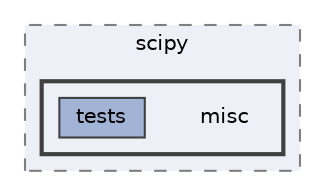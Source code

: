 digraph "/home/jam/Research/IRES-2025/dev/src/llm-scripts/testing/hypothesis-testing/hyp-env/lib/python3.12/site-packages/scipy/misc"
{
 // LATEX_PDF_SIZE
  bgcolor="transparent";
  edge [fontname=Helvetica,fontsize=10,labelfontname=Helvetica,labelfontsize=10];
  node [fontname=Helvetica,fontsize=10,shape=box,height=0.2,width=0.4];
  compound=true
  subgraph clusterdir_814332bd57e1bf5f66b14a94b0fb7a0b {
    graph [ bgcolor="#edf0f7", pencolor="grey50", label="scipy", fontname=Helvetica,fontsize=10 style="filled,dashed", URL="dir_814332bd57e1bf5f66b14a94b0fb7a0b.html",tooltip=""]
  subgraph clusterdir_e583eb845c3d5ebd982a03f92c57d7ac {
    graph [ bgcolor="#edf0f7", pencolor="grey25", label="", fontname=Helvetica,fontsize=10 style="filled,bold", URL="dir_e583eb845c3d5ebd982a03f92c57d7ac.html",tooltip=""]
    dir_e583eb845c3d5ebd982a03f92c57d7ac [shape=plaintext, label="misc"];
  dir_67e05d4121453c68fcb0cd9e88fd974a [label="tests", fillcolor="#a2b4d6", color="grey25", style="filled", URL="dir_67e05d4121453c68fcb0cd9e88fd974a.html",tooltip=""];
  }
  }
}
